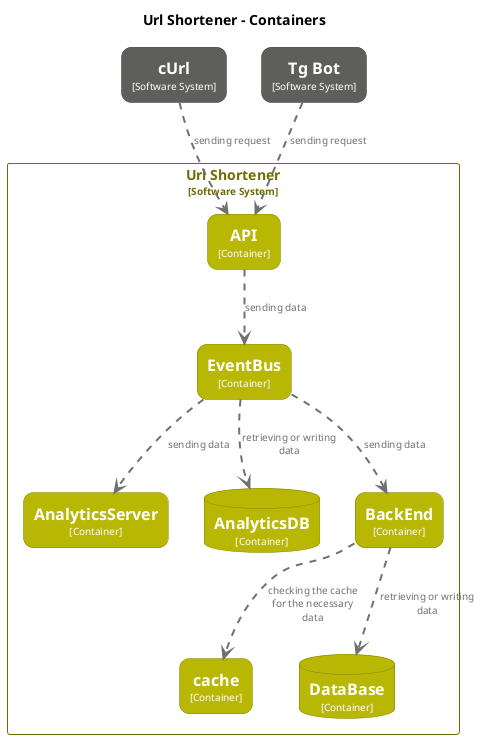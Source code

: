 @startuml
set separator none
title Url Shortener - Containers

top to bottom direction

skinparam {
  arrowFontSize 10
  defaultTextAlignment center
  wrapWidth 200
  maxMessageSize 100
}

hide stereotype

skinparam rectangle<<UrlShortener.API>> {
  BackgroundColor #b8b804
  FontColor #ffffff
  BorderColor #808002
  roundCorner 20
  shadowing false
}
skinparam database<<UrlShortener.AnalyticsDB>> {
  BackgroundColor #b8b804
  FontColor #ffffff
  BorderColor #808002
  shadowing false
}
skinparam rectangle<<UrlShortener.AnalyticsServer>> {
  BackgroundColor #b8b804
  FontColor #ffffff
  BorderColor #808002
  roundCorner 20
  shadowing false
}
skinparam rectangle<<UrlShortener.BackEnd>> {
  BackgroundColor #b8b804
  FontColor #ffffff
  BorderColor #808002
  roundCorner 20
  shadowing false
}
skinparam database<<UrlShortener.DataBase>> {
  BackgroundColor #b8b804
  FontColor #ffffff
  BorderColor #808002
  shadowing false
}
skinparam rectangle<<UrlShortener.EventBus>> {
  BackgroundColor #b8b804
  FontColor #ffffff
  BorderColor #808002
  roundCorner 20
  shadowing false
}
skinparam rectangle<<TgBot>> {
  BackgroundColor #5e5e5d
  FontColor #ffffff
  BorderColor #414141
  roundCorner 20
  shadowing false
}
skinparam rectangle<<cUrl>> {
  BackgroundColor #5e5e5d
  FontColor #ffffff
  BorderColor #414141
  roundCorner 20
  shadowing false
}
skinparam rectangle<<UrlShortener.cache>> {
  BackgroundColor #b8b804
  FontColor #ffffff
  BorderColor #808002
  roundCorner 20
  shadowing false
}
skinparam rectangle<<UrlShortener>> {
  BorderColor #6d6d04
  FontColor #6d6d04
  shadowing false
}

rectangle "==cUrl\n<size:10>[Software System]</size>" <<cUrl>> as cUrl
rectangle "==Tg Bot\n<size:10>[Software System]</size>" <<TgBot>> as TgBot

rectangle "Url Shortener\n<size:10>[Software System]</size>" <<UrlShortener>> {
  rectangle "==cache\n<size:10>[Container]</size>" <<UrlShortener.cache>> as UrlShortener.cache
  database "==DataBase\n<size:10>[Container]</size>" <<UrlShortener.DataBase>> as UrlShortener.DataBase
  rectangle "==API\n<size:10>[Container]</size>" <<UrlShortener.API>> as UrlShortener.API
  rectangle "==EventBus\n<size:10>[Container]</size>" <<UrlShortener.EventBus>> as UrlShortener.EventBus
  rectangle "==AnalyticsServer\n<size:10>[Container]</size>" <<UrlShortener.AnalyticsServer>> as UrlShortener.AnalyticsServer
  database "==AnalyticsDB\n<size:10>[Container]</size>" <<UrlShortener.AnalyticsDB>> as UrlShortener.AnalyticsDB
  rectangle "==BackEnd\n<size:10>[Container]</size>" <<UrlShortener.BackEnd>> as UrlShortener.BackEnd
}

cUrl .[#707070,thickness=2].> UrlShortener.API : "<color:#707070>sending request"
TgBot .[#707070,thickness=2].> UrlShortener.API : "<color:#707070>sending request"
UrlShortener.API .[#707070,thickness=2].> UrlShortener.EventBus : "<color:#707070>sending data"
UrlShortener.EventBus .[#707070,thickness=2].> UrlShortener.AnalyticsServer : "<color:#707070>sending data"
UrlShortener.EventBus .[#707070,thickness=2].> UrlShortener.AnalyticsDB : "<color:#707070>retrieving or writing data"
UrlShortener.EventBus .[#707070,thickness=2].> UrlShortener.BackEnd : "<color:#707070>sending data"
UrlShortener.BackEnd .[#707070,thickness=2].> UrlShortener.DataBase : "<color:#707070>retrieving or writing data"
UrlShortener.BackEnd .[#707070,thickness=2].> UrlShortener.cache : "<color:#707070>checking the cache for the necessary data"
@enduml